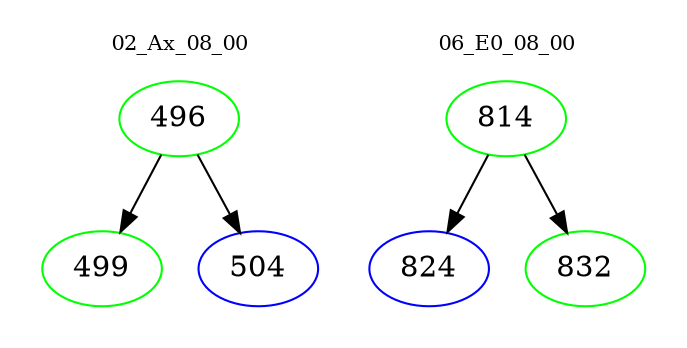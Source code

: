 digraph{
subgraph cluster_0 {
color = white
label = "02_Ax_08_00";
fontsize=10;
T0_496 [label="496", color="green"]
T0_496 -> T0_499 [color="black"]
T0_499 [label="499", color="green"]
T0_496 -> T0_504 [color="black"]
T0_504 [label="504", color="blue"]
}
subgraph cluster_1 {
color = white
label = "06_E0_08_00";
fontsize=10;
T1_814 [label="814", color="green"]
T1_814 -> T1_824 [color="black"]
T1_824 [label="824", color="blue"]
T1_814 -> T1_832 [color="black"]
T1_832 [label="832", color="green"]
}
}
